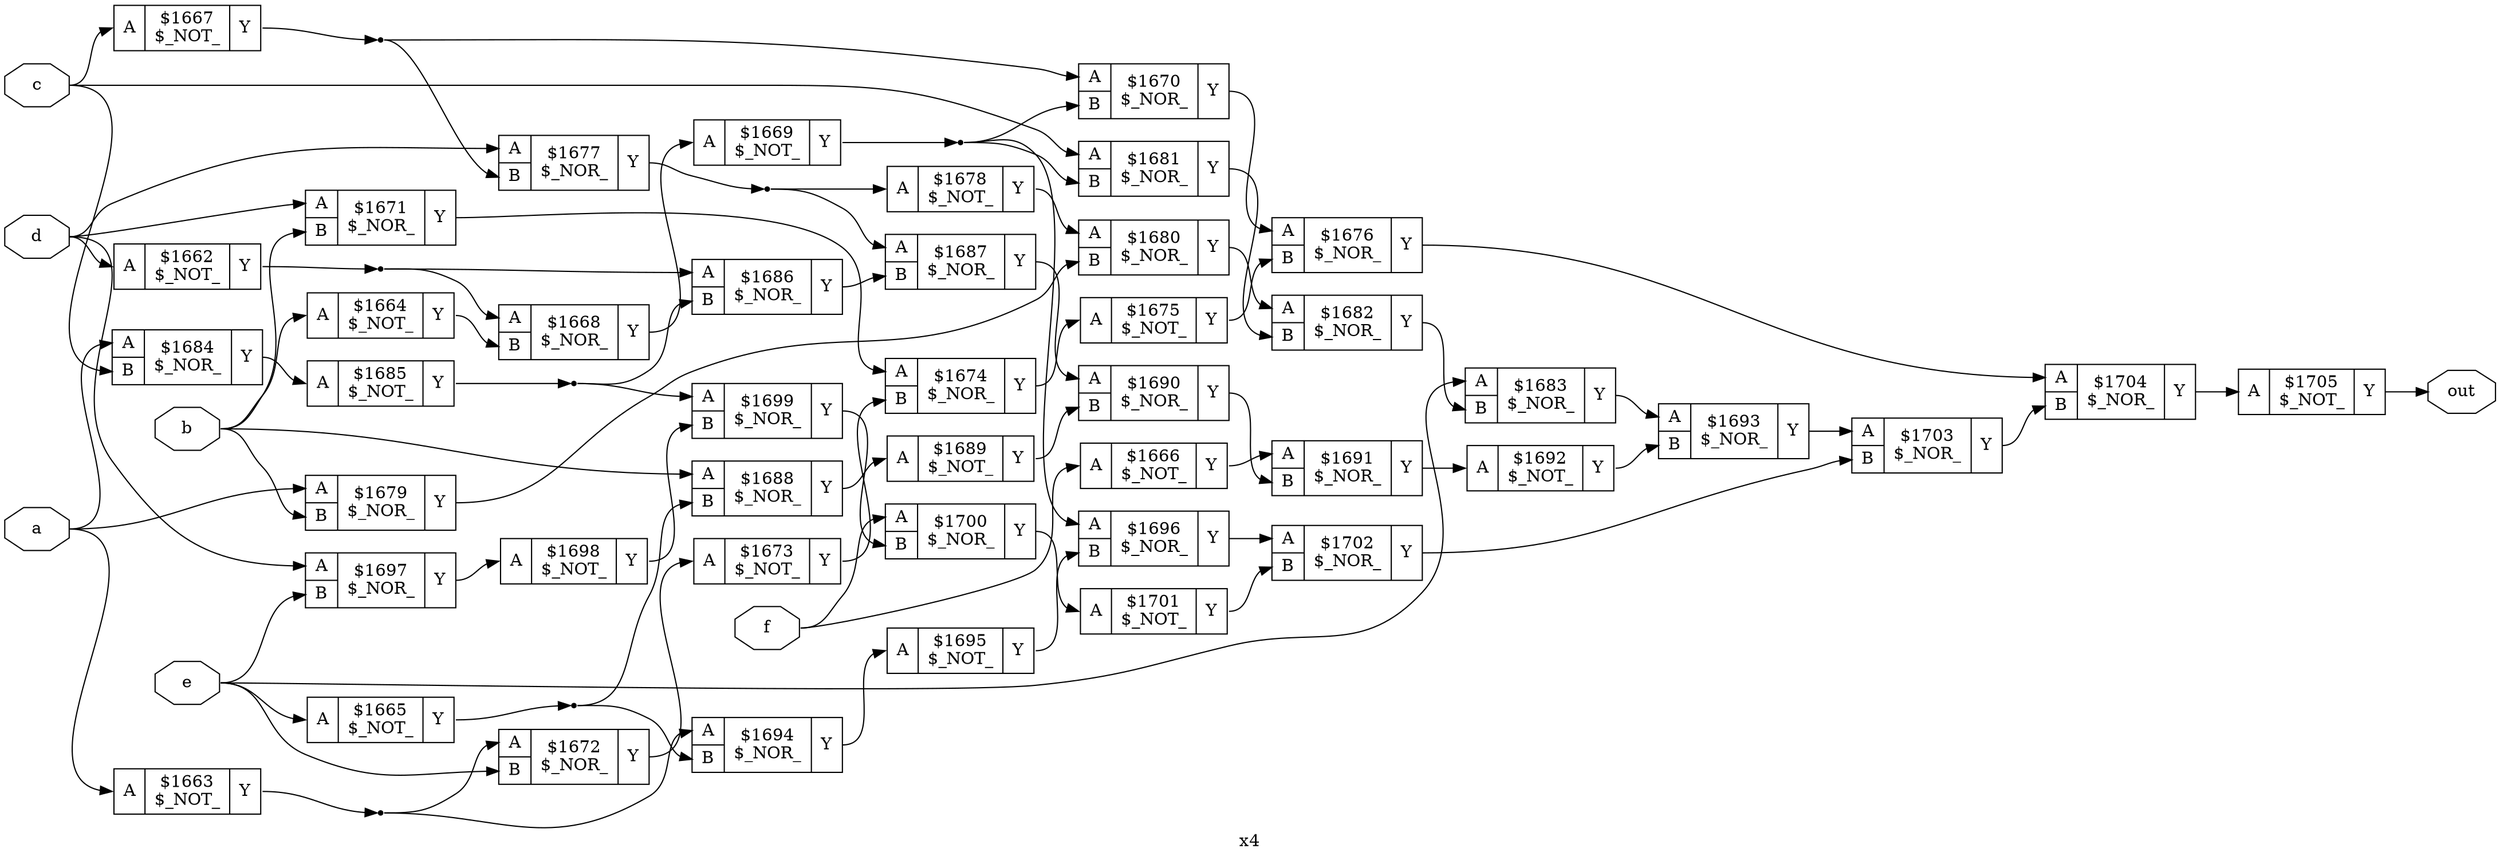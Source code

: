digraph "x4" {
label="x4";
rankdir="LR";
remincross=true;
n44 [ shape=octagon, label="a", color="black", fontcolor="black" ];
n45 [ shape=octagon, label="b", color="black", fontcolor="black" ];
n46 [ shape=octagon, label="c", color="black", fontcolor="black" ];
n47 [ shape=octagon, label="d", color="black", fontcolor="black" ];
n48 [ shape=octagon, label="e", color="black", fontcolor="black" ];
n49 [ shape=octagon, label="f", color="black", fontcolor="black" ];
n50 [ shape=octagon, label="out", color="black", fontcolor="black" ];
c53 [ shape=record, label="{{<p51> A}|$1662\n$_NOT_|{<p52> Y}}" ];
c54 [ shape=record, label="{{<p51> A}|$1663\n$_NOT_|{<p52> Y}}" ];
c55 [ shape=record, label="{{<p51> A}|$1664\n$_NOT_|{<p52> Y}}" ];
c56 [ shape=record, label="{{<p51> A}|$1665\n$_NOT_|{<p52> Y}}" ];
c57 [ shape=record, label="{{<p51> A}|$1666\n$_NOT_|{<p52> Y}}" ];
c58 [ shape=record, label="{{<p51> A}|$1667\n$_NOT_|{<p52> Y}}" ];
c60 [ shape=record, label="{{<p51> A|<p59> B}|$1668\n$_NOR_|{<p52> Y}}" ];
c61 [ shape=record, label="{{<p51> A}|$1669\n$_NOT_|{<p52> Y}}" ];
c62 [ shape=record, label="{{<p51> A|<p59> B}|$1670\n$_NOR_|{<p52> Y}}" ];
c63 [ shape=record, label="{{<p51> A|<p59> B}|$1671\n$_NOR_|{<p52> Y}}" ];
c64 [ shape=record, label="{{<p51> A|<p59> B}|$1672\n$_NOR_|{<p52> Y}}" ];
c65 [ shape=record, label="{{<p51> A}|$1673\n$_NOT_|{<p52> Y}}" ];
c66 [ shape=record, label="{{<p51> A|<p59> B}|$1674\n$_NOR_|{<p52> Y}}" ];
c67 [ shape=record, label="{{<p51> A}|$1675\n$_NOT_|{<p52> Y}}" ];
c68 [ shape=record, label="{{<p51> A|<p59> B}|$1676\n$_NOR_|{<p52> Y}}" ];
c69 [ shape=record, label="{{<p51> A|<p59> B}|$1677\n$_NOR_|{<p52> Y}}" ];
c70 [ shape=record, label="{{<p51> A}|$1678\n$_NOT_|{<p52> Y}}" ];
c71 [ shape=record, label="{{<p51> A|<p59> B}|$1679\n$_NOR_|{<p52> Y}}" ];
c72 [ shape=record, label="{{<p51> A|<p59> B}|$1680\n$_NOR_|{<p52> Y}}" ];
c73 [ shape=record, label="{{<p51> A|<p59> B}|$1681\n$_NOR_|{<p52> Y}}" ];
c74 [ shape=record, label="{{<p51> A|<p59> B}|$1682\n$_NOR_|{<p52> Y}}" ];
c75 [ shape=record, label="{{<p51> A|<p59> B}|$1683\n$_NOR_|{<p52> Y}}" ];
c76 [ shape=record, label="{{<p51> A|<p59> B}|$1684\n$_NOR_|{<p52> Y}}" ];
c77 [ shape=record, label="{{<p51> A}|$1685\n$_NOT_|{<p52> Y}}" ];
c78 [ shape=record, label="{{<p51> A|<p59> B}|$1686\n$_NOR_|{<p52> Y}}" ];
c79 [ shape=record, label="{{<p51> A|<p59> B}|$1687\n$_NOR_|{<p52> Y}}" ];
c80 [ shape=record, label="{{<p51> A|<p59> B}|$1688\n$_NOR_|{<p52> Y}}" ];
c81 [ shape=record, label="{{<p51> A}|$1689\n$_NOT_|{<p52> Y}}" ];
c82 [ shape=record, label="{{<p51> A|<p59> B}|$1690\n$_NOR_|{<p52> Y}}" ];
c83 [ shape=record, label="{{<p51> A|<p59> B}|$1691\n$_NOR_|{<p52> Y}}" ];
c84 [ shape=record, label="{{<p51> A}|$1692\n$_NOT_|{<p52> Y}}" ];
c85 [ shape=record, label="{{<p51> A|<p59> B}|$1693\n$_NOR_|{<p52> Y}}" ];
c86 [ shape=record, label="{{<p51> A|<p59> B}|$1694\n$_NOR_|{<p52> Y}}" ];
c87 [ shape=record, label="{{<p51> A}|$1695\n$_NOT_|{<p52> Y}}" ];
c88 [ shape=record, label="{{<p51> A|<p59> B}|$1696\n$_NOR_|{<p52> Y}}" ];
c89 [ shape=record, label="{{<p51> A|<p59> B}|$1697\n$_NOR_|{<p52> Y}}" ];
c90 [ shape=record, label="{{<p51> A}|$1698\n$_NOT_|{<p52> Y}}" ];
c91 [ shape=record, label="{{<p51> A|<p59> B}|$1699\n$_NOR_|{<p52> Y}}" ];
c92 [ shape=record, label="{{<p51> A|<p59> B}|$1700\n$_NOR_|{<p52> Y}}" ];
c93 [ shape=record, label="{{<p51> A}|$1701\n$_NOT_|{<p52> Y}}" ];
c94 [ shape=record, label="{{<p51> A|<p59> B}|$1702\n$_NOR_|{<p52> Y}}" ];
c95 [ shape=record, label="{{<p51> A|<p59> B}|$1703\n$_NOR_|{<p52> Y}}" ];
c96 [ shape=record, label="{{<p51> A|<p59> B}|$1704\n$_NOR_|{<p52> Y}}" ];
c97 [ shape=record, label="{{<p51> A}|$1705\n$_NOT_|{<p52> Y}}" ];
c55:p52:e -> c60:p59:w [color="black", label=""];
c65:p52:e -> c66:p59:w [color="black", label=""];
c66:p52:e -> c67:p51:w [color="black", label=""];
c67:p52:e -> c68:p59:w [color="black", label=""];
c68:p52:e -> c96:p51:w [color="black", label=""];
n14 [ shape=point ];
c69:p52:e -> n14:w [color="black", label=""];
n14:e -> c70:p51:w [color="black", label=""];
n14:e -> c79:p51:w [color="black", label=""];
c70:p52:e -> c72:p51:w [color="black", label=""];
c71:p52:e -> c72:p59:w [color="black", label=""];
c72:p52:e -> c74:p51:w [color="black", label=""];
c73:p52:e -> c74:p59:w [color="black", label=""];
c74:p52:e -> c75:p59:w [color="black", label=""];
n2 [ shape=point ];
c56:p52:e -> n2:w [color="black", label=""];
n2:e -> c80:p59:w [color="black", label=""];
n2:e -> c86:p59:w [color="black", label=""];
c75:p52:e -> c85:p51:w [color="black", label=""];
c76:p52:e -> c77:p51:w [color="black", label=""];
n22 [ shape=point ];
c77:p52:e -> n22:w [color="black", label=""];
n22:e -> c78:p59:w [color="black", label=""];
n22:e -> c91:p51:w [color="black", label=""];
c78:p52:e -> c79:p59:w [color="black", label=""];
c79:p52:e -> c82:p51:w [color="black", label=""];
c80:p52:e -> c81:p51:w [color="black", label=""];
c81:p52:e -> c82:p59:w [color="black", label=""];
c82:p52:e -> c83:p59:w [color="black", label=""];
c83:p52:e -> c84:p51:w [color="black", label=""];
c84:p52:e -> c85:p59:w [color="black", label=""];
c57:p52:e -> c83:p51:w [color="black", label=""];
c85:p52:e -> c95:p51:w [color="black", label=""];
c86:p52:e -> c87:p51:w [color="black", label=""];
c87:p52:e -> c88:p59:w [color="black", label=""];
c88:p52:e -> c94:p51:w [color="black", label=""];
c89:p52:e -> c90:p51:w [color="black", label=""];
c90:p52:e -> c91:p59:w [color="black", label=""];
c91:p52:e -> c92:p59:w [color="black", label=""];
c92:p52:e -> c93:p51:w [color="black", label=""];
c93:p52:e -> c94:p59:w [color="black", label=""];
c94:p52:e -> c95:p59:w [color="black", label=""];
n4 [ shape=point ];
c58:p52:e -> n4:w [color="black", label=""];
n4:e -> c62:p51:w [color="black", label=""];
n4:e -> c69:p59:w [color="black", label=""];
c95:p52:e -> c96:p59:w [color="black", label=""];
c96:p52:e -> c97:p51:w [color="black", label=""];
n42 [ shape=point ];
c53:p52:e -> n42:w [color="black", label=""];
n42:e -> c60:p51:w [color="black", label=""];
n42:e -> c78:p51:w [color="black", label=""];
n43 [ shape=point ];
c54:p52:e -> n43:w [color="black", label=""];
n43:e -> c64:p51:w [color="black", label=""];
n43:e -> c86:p51:w [color="black", label=""];
n44:e -> c54:p51:w [color="black", label=""];
n44:e -> c71:p51:w [color="black", label=""];
n44:e -> c76:p51:w [color="black", label=""];
n45:e -> c55:p51:w [color="black", label=""];
n45:e -> c63:p59:w [color="black", label=""];
n45:e -> c71:p59:w [color="black", label=""];
n45:e -> c80:p51:w [color="black", label=""];
n46:e -> c58:p51:w [color="black", label=""];
n46:e -> c73:p51:w [color="black", label=""];
n46:e -> c76:p59:w [color="black", label=""];
n47:e -> c53:p51:w [color="black", label=""];
n47:e -> c63:p51:w [color="black", label=""];
n47:e -> c69:p51:w [color="black", label=""];
n47:e -> c89:p51:w [color="black", label=""];
n48:e -> c56:p51:w [color="black", label=""];
n48:e -> c64:p59:w [color="black", label=""];
n48:e -> c75:p51:w [color="black", label=""];
n48:e -> c89:p59:w [color="black", label=""];
n49:e -> c57:p51:w [color="black", label=""];
n49:e -> c92:p51:w [color="black", label=""];
c60:p52:e -> c61:p51:w [color="black", label=""];
c97:p52:e -> n50:w [color="black", label=""];
n6 [ shape=point ];
c61:p52:e -> n6:w [color="black", label=""];
n6:e -> c62:p59:w [color="black", label=""];
n6:e -> c73:p59:w [color="black", label=""];
n6:e -> c88:p51:w [color="black", label=""];
c62:p52:e -> c68:p51:w [color="black", label=""];
c63:p52:e -> c66:p51:w [color="black", label=""];
c64:p52:e -> c65:p51:w [color="black", label=""];
}
